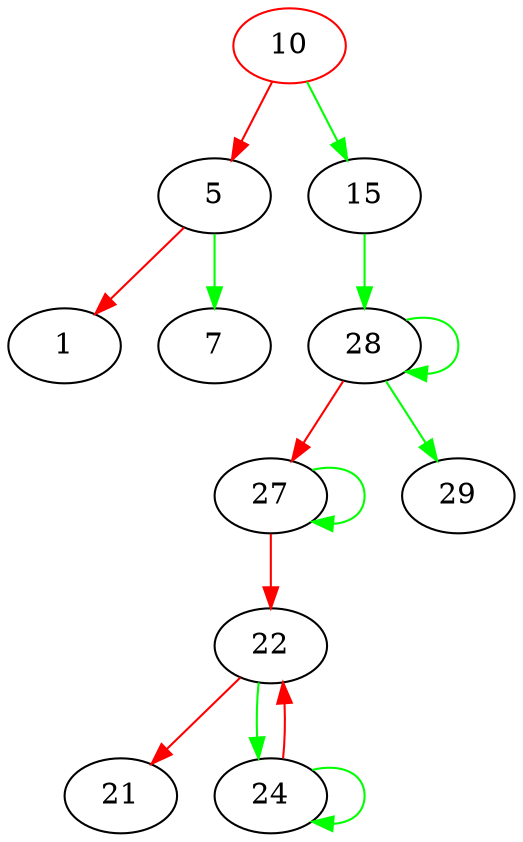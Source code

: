 digraph G{
10[color=red];
10->5[color=red];
5->1[color=red];
5->7[color=green];
10->15[color=green];
15->28[color=green];
28->27[color=red];
27->22[color=red];
22->21[color=red];
22->24[color=green];
24->22[color=red];
24->24[color=green];
27->27[color=green];
28->28[color=green];
28->29[color=green];
}
